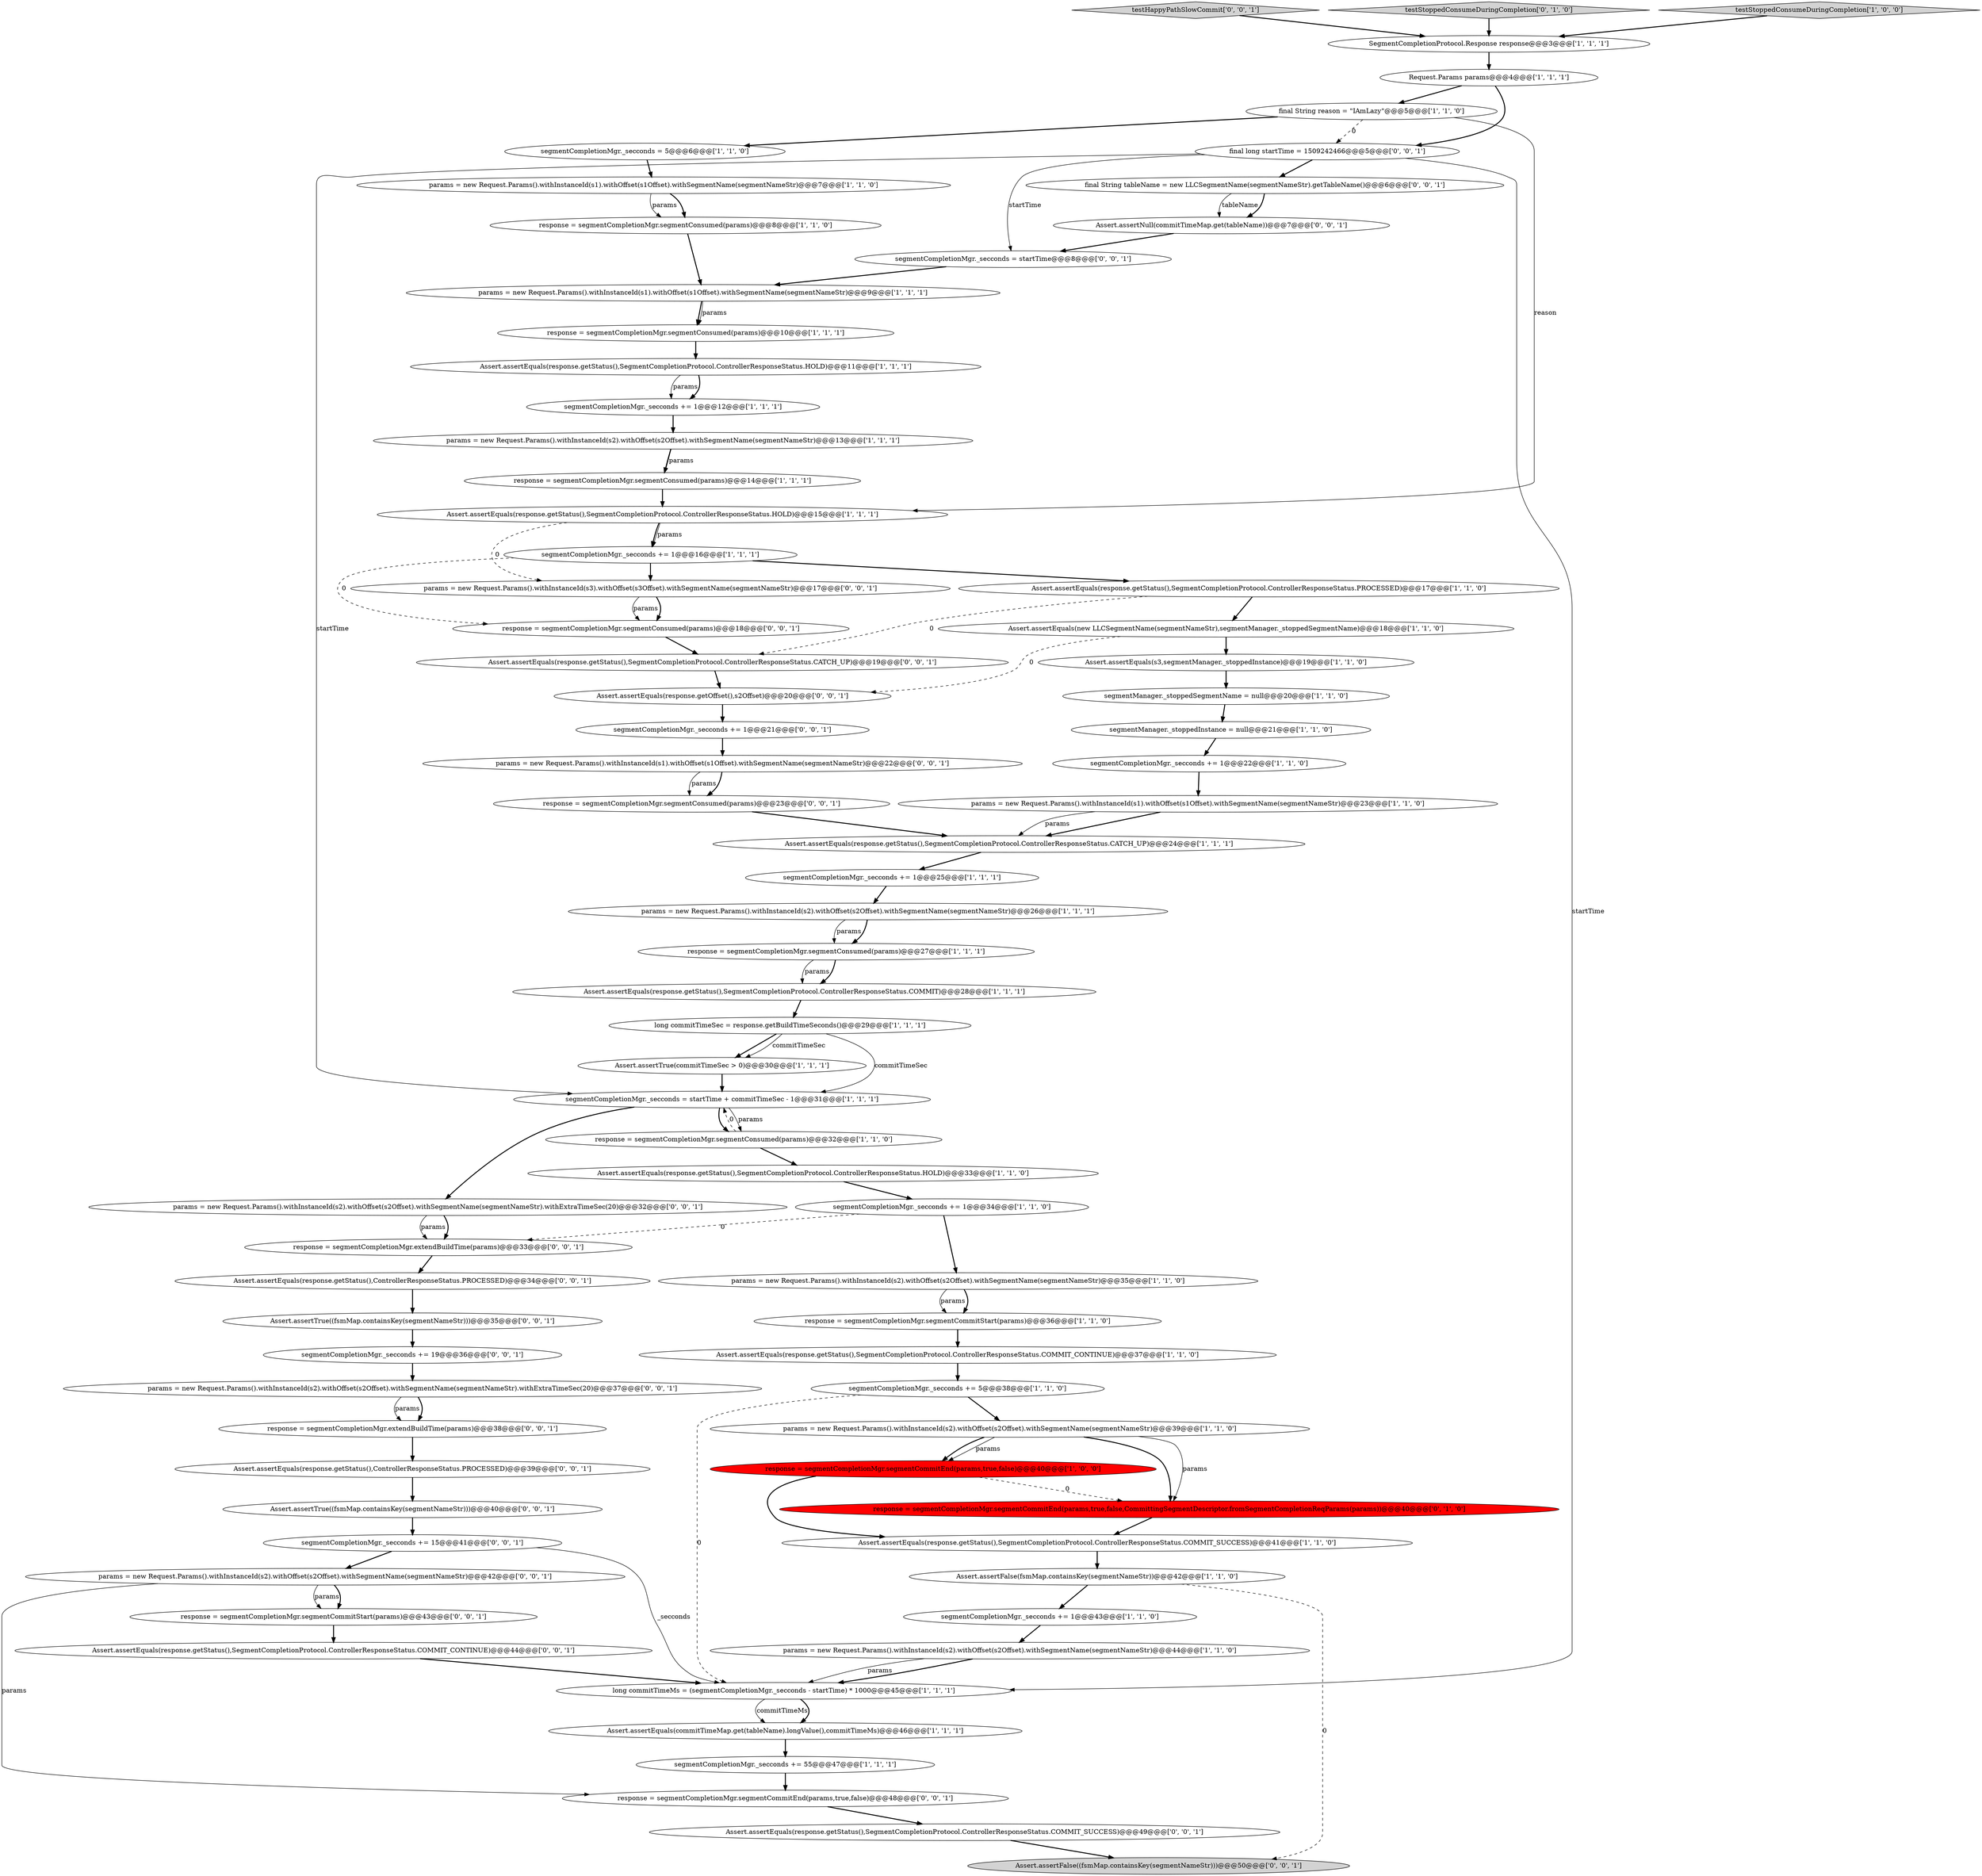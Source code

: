 digraph {
26 [style = filled, label = "Assert.assertEquals(response.getStatus(),SegmentCompletionProtocol.ControllerResponseStatus.COMMIT)@@@28@@@['1', '1', '1']", fillcolor = white, shape = ellipse image = "AAA0AAABBB1BBB"];
1 [style = filled, label = "params = new Request.Params().withInstanceId(s1).withOffset(s1Offset).withSegmentName(segmentNameStr)@@@9@@@['1', '1', '1']", fillcolor = white, shape = ellipse image = "AAA0AAABBB1BBB"];
30 [style = filled, label = "response = segmentCompletionMgr.segmentCommitEnd(params,true,false)@@@40@@@['1', '0', '0']", fillcolor = red, shape = ellipse image = "AAA1AAABBB1BBB"];
75 [style = filled, label = "segmentCompletionMgr._secconds += 15@@@41@@@['0', '0', '1']", fillcolor = white, shape = ellipse image = "AAA0AAABBB3BBB"];
72 [style = filled, label = "testHappyPathSlowCommit['0', '0', '1']", fillcolor = lightgray, shape = diamond image = "AAA0AAABBB3BBB"];
8 [style = filled, label = "params = new Request.Params().withInstanceId(s1).withOffset(s1Offset).withSegmentName(segmentNameStr)@@@23@@@['1', '1', '0']", fillcolor = white, shape = ellipse image = "AAA0AAABBB1BBB"];
60 [style = filled, label = "params = new Request.Params().withInstanceId(s2).withOffset(s2Offset).withSegmentName(segmentNameStr).withExtraTimeSec(20)@@@37@@@['0', '0', '1']", fillcolor = white, shape = ellipse image = "AAA0AAABBB3BBB"];
31 [style = filled, label = "response = segmentCompletionMgr.segmentConsumed(params)@@@27@@@['1', '1', '1']", fillcolor = white, shape = ellipse image = "AAA0AAABBB1BBB"];
41 [style = filled, label = "Assert.assertEquals(s3,segmentManager._stoppedInstance)@@@19@@@['1', '1', '0']", fillcolor = white, shape = ellipse image = "AAA0AAABBB1BBB"];
56 [style = filled, label = "Assert.assertEquals(response.getStatus(),ControllerResponseStatus.PROCESSED)@@@34@@@['0', '0', '1']", fillcolor = white, shape = ellipse image = "AAA0AAABBB3BBB"];
61 [style = filled, label = "response = segmentCompletionMgr.extendBuildTime(params)@@@33@@@['0', '0', '1']", fillcolor = white, shape = ellipse image = "AAA0AAABBB3BBB"];
68 [style = filled, label = "response = segmentCompletionMgr.extendBuildTime(params)@@@38@@@['0', '0', '1']", fillcolor = white, shape = ellipse image = "AAA0AAABBB3BBB"];
36 [style = filled, label = "SegmentCompletionProtocol.Response response@@@3@@@['1', '1', '1']", fillcolor = white, shape = ellipse image = "AAA0AAABBB1BBB"];
40 [style = filled, label = "segmentCompletionMgr._secconds += 1@@@43@@@['1', '1', '0']", fillcolor = white, shape = ellipse image = "AAA0AAABBB1BBB"];
57 [style = filled, label = "final long startTime = 1509242466@@@5@@@['0', '0', '1']", fillcolor = white, shape = ellipse image = "AAA0AAABBB3BBB"];
62 [style = filled, label = "Assert.assertTrue((fsmMap.containsKey(segmentNameStr)))@@@35@@@['0', '0', '1']", fillcolor = white, shape = ellipse image = "AAA0AAABBB3BBB"];
70 [style = filled, label = "response = segmentCompletionMgr.segmentCommitStart(params)@@@43@@@['0', '0', '1']", fillcolor = white, shape = ellipse image = "AAA0AAABBB3BBB"];
29 [style = filled, label = "Assert.assertEquals(response.getStatus(),SegmentCompletionProtocol.ControllerResponseStatus.CATCH_UP)@@@24@@@['1', '1', '1']", fillcolor = white, shape = ellipse image = "AAA0AAABBB1BBB"];
32 [style = filled, label = "params = new Request.Params().withInstanceId(s2).withOffset(s2Offset).withSegmentName(segmentNameStr)@@@13@@@['1', '1', '1']", fillcolor = white, shape = ellipse image = "AAA0AAABBB1BBB"];
52 [style = filled, label = "params = new Request.Params().withInstanceId(s2).withOffset(s2Offset).withSegmentName(segmentNameStr).withExtraTimeSec(20)@@@32@@@['0', '0', '1']", fillcolor = white, shape = ellipse image = "AAA0AAABBB3BBB"];
46 [style = filled, label = "response = segmentCompletionMgr.segmentCommitEnd(params,true,false,CommittingSegmentDescriptor.fromSegmentCompletionReqParams(params))@@@40@@@['0', '1', '0']", fillcolor = red, shape = ellipse image = "AAA1AAABBB2BBB"];
12 [style = filled, label = "segmentCompletionMgr._secconds += 1@@@34@@@['1', '1', '0']", fillcolor = white, shape = ellipse image = "AAA0AAABBB1BBB"];
13 [style = filled, label = "segmentManager._stoppedInstance = null@@@21@@@['1', '1', '0']", fillcolor = white, shape = ellipse image = "AAA0AAABBB1BBB"];
58 [style = filled, label = "final String tableName = new LLCSegmentName(segmentNameStr).getTableName()@@@6@@@['0', '0', '1']", fillcolor = white, shape = ellipse image = "AAA0AAABBB3BBB"];
69 [style = filled, label = "Assert.assertNull(commitTimeMap.get(tableName))@@@7@@@['0', '0', '1']", fillcolor = white, shape = ellipse image = "AAA0AAABBB3BBB"];
42 [style = filled, label = "segmentCompletionMgr._secconds += 1@@@16@@@['1', '1', '1']", fillcolor = white, shape = ellipse image = "AAA0AAABBB1BBB"];
28 [style = filled, label = "segmentManager._stoppedSegmentName = null@@@20@@@['1', '1', '0']", fillcolor = white, shape = ellipse image = "AAA0AAABBB1BBB"];
49 [style = filled, label = "Assert.assertEquals(response.getStatus(),SegmentCompletionProtocol.ControllerResponseStatus.COMMIT_CONTINUE)@@@44@@@['0', '0', '1']", fillcolor = white, shape = ellipse image = "AAA0AAABBB3BBB"];
4 [style = filled, label = "Assert.assertEquals(response.getStatus(),SegmentCompletionProtocol.ControllerResponseStatus.HOLD)@@@15@@@['1', '1', '1']", fillcolor = white, shape = ellipse image = "AAA0AAABBB1BBB"];
35 [style = filled, label = "params = new Request.Params().withInstanceId(s2).withOffset(s2Offset).withSegmentName(segmentNameStr)@@@35@@@['1', '1', '0']", fillcolor = white, shape = ellipse image = "AAA0AAABBB1BBB"];
39 [style = filled, label = "params = new Request.Params().withInstanceId(s2).withOffset(s2Offset).withSegmentName(segmentNameStr)@@@39@@@['1', '1', '0']", fillcolor = white, shape = ellipse image = "AAA0AAABBB1BBB"];
24 [style = filled, label = "long commitTimeMs = (segmentCompletionMgr._secconds - startTime) * 1000@@@45@@@['1', '1', '1']", fillcolor = white, shape = ellipse image = "AAA0AAABBB1BBB"];
54 [style = filled, label = "Assert.assertEquals(response.getStatus(),ControllerResponseStatus.PROCESSED)@@@39@@@['0', '0', '1']", fillcolor = white, shape = ellipse image = "AAA0AAABBB3BBB"];
59 [style = filled, label = "response = segmentCompletionMgr.segmentCommitEnd(params,true,false)@@@48@@@['0', '0', '1']", fillcolor = white, shape = ellipse image = "AAA0AAABBB3BBB"];
38 [style = filled, label = "response = segmentCompletionMgr.segmentConsumed(params)@@@8@@@['1', '1', '0']", fillcolor = white, shape = ellipse image = "AAA0AAABBB1BBB"];
51 [style = filled, label = "params = new Request.Params().withInstanceId(s2).withOffset(s2Offset).withSegmentName(segmentNameStr)@@@42@@@['0', '0', '1']", fillcolor = white, shape = ellipse image = "AAA0AAABBB3BBB"];
74 [style = filled, label = "response = segmentCompletionMgr.segmentConsumed(params)@@@23@@@['0', '0', '1']", fillcolor = white, shape = ellipse image = "AAA0AAABBB3BBB"];
71 [style = filled, label = "segmentCompletionMgr._secconds += 1@@@21@@@['0', '0', '1']", fillcolor = white, shape = ellipse image = "AAA0AAABBB3BBB"];
19 [style = filled, label = "Assert.assertFalse(fsmMap.containsKey(segmentNameStr))@@@42@@@['1', '1', '0']", fillcolor = white, shape = ellipse image = "AAA0AAABBB1BBB"];
3 [style = filled, label = "Assert.assertEquals(response.getStatus(),SegmentCompletionProtocol.ControllerResponseStatus.COMMIT_CONTINUE)@@@37@@@['1', '1', '0']", fillcolor = white, shape = ellipse image = "AAA0AAABBB1BBB"];
47 [style = filled, label = "testStoppedConsumeDuringCompletion['0', '1', '0']", fillcolor = lightgray, shape = diamond image = "AAA0AAABBB2BBB"];
53 [style = filled, label = "params = new Request.Params().withInstanceId(s1).withOffset(s1Offset).withSegmentName(segmentNameStr)@@@22@@@['0', '0', '1']", fillcolor = white, shape = ellipse image = "AAA0AAABBB3BBB"];
65 [style = filled, label = "segmentCompletionMgr._secconds += 19@@@36@@@['0', '0', '1']", fillcolor = white, shape = ellipse image = "AAA0AAABBB3BBB"];
63 [style = filled, label = "segmentCompletionMgr._secconds = startTime@@@8@@@['0', '0', '1']", fillcolor = white, shape = ellipse image = "AAA0AAABBB3BBB"];
34 [style = filled, label = "Assert.assertEquals(new LLCSegmentName(segmentNameStr),segmentManager._stoppedSegmentName)@@@18@@@['1', '1', '0']", fillcolor = white, shape = ellipse image = "AAA0AAABBB1BBB"];
20 [style = filled, label = "Request.Params params@@@4@@@['1', '1', '1']", fillcolor = white, shape = ellipse image = "AAA0AAABBB1BBB"];
14 [style = filled, label = "final String reason = \"IAmLazy\"@@@5@@@['1', '1', '0']", fillcolor = white, shape = ellipse image = "AAA0AAABBB1BBB"];
17 [style = filled, label = "params = new Request.Params().withInstanceId(s1).withOffset(s1Offset).withSegmentName(segmentNameStr)@@@7@@@['1', '1', '0']", fillcolor = white, shape = ellipse image = "AAA0AAABBB1BBB"];
15 [style = filled, label = "params = new Request.Params().withInstanceId(s2).withOffset(s2Offset).withSegmentName(segmentNameStr)@@@26@@@['1', '1', '1']", fillcolor = white, shape = ellipse image = "AAA0AAABBB1BBB"];
22 [style = filled, label = "testStoppedConsumeDuringCompletion['1', '0', '0']", fillcolor = lightgray, shape = diamond image = "AAA0AAABBB1BBB"];
55 [style = filled, label = "Assert.assertEquals(response.getStatus(),SegmentCompletionProtocol.ControllerResponseStatus.COMMIT_SUCCESS)@@@49@@@['0', '0', '1']", fillcolor = white, shape = ellipse image = "AAA0AAABBB3BBB"];
6 [style = filled, label = "segmentCompletionMgr._secconds = 5@@@6@@@['1', '1', '0']", fillcolor = white, shape = ellipse image = "AAA0AAABBB1BBB"];
73 [style = filled, label = "Assert.assertTrue((fsmMap.containsKey(segmentNameStr)))@@@40@@@['0', '0', '1']", fillcolor = white, shape = ellipse image = "AAA0AAABBB3BBB"];
9 [style = filled, label = "Assert.assertEquals(response.getStatus(),SegmentCompletionProtocol.ControllerResponseStatus.HOLD)@@@33@@@['1', '1', '0']", fillcolor = white, shape = ellipse image = "AAA0AAABBB1BBB"];
33 [style = filled, label = "long commitTimeSec = response.getBuildTimeSeconds()@@@29@@@['1', '1', '1']", fillcolor = white, shape = ellipse image = "AAA0AAABBB1BBB"];
23 [style = filled, label = "Assert.assertEquals(commitTimeMap.get(tableName).longValue(),commitTimeMs)@@@46@@@['1', '1', '1']", fillcolor = white, shape = ellipse image = "AAA0AAABBB1BBB"];
21 [style = filled, label = "segmentCompletionMgr._secconds += 1@@@25@@@['1', '1', '1']", fillcolor = white, shape = ellipse image = "AAA0AAABBB1BBB"];
18 [style = filled, label = "segmentCompletionMgr._secconds += 1@@@22@@@['1', '1', '0']", fillcolor = white, shape = ellipse image = "AAA0AAABBB1BBB"];
45 [style = filled, label = "segmentCompletionMgr._secconds += 5@@@38@@@['1', '1', '0']", fillcolor = white, shape = ellipse image = "AAA0AAABBB1BBB"];
48 [style = filled, label = "Assert.assertEquals(response.getOffset(),s2Offset)@@@20@@@['0', '0', '1']", fillcolor = white, shape = ellipse image = "AAA0AAABBB3BBB"];
37 [style = filled, label = "response = segmentCompletionMgr.segmentConsumed(params)@@@32@@@['1', '1', '0']", fillcolor = white, shape = ellipse image = "AAA0AAABBB1BBB"];
16 [style = filled, label = "Assert.assertTrue(commitTimeSec > 0)@@@30@@@['1', '1', '1']", fillcolor = white, shape = ellipse image = "AAA0AAABBB1BBB"];
5 [style = filled, label = "params = new Request.Params().withInstanceId(s2).withOffset(s2Offset).withSegmentName(segmentNameStr)@@@44@@@['1', '1', '0']", fillcolor = white, shape = ellipse image = "AAA0AAABBB1BBB"];
64 [style = filled, label = "response = segmentCompletionMgr.segmentConsumed(params)@@@18@@@['0', '0', '1']", fillcolor = white, shape = ellipse image = "AAA0AAABBB3BBB"];
10 [style = filled, label = "response = segmentCompletionMgr.segmentCommitStart(params)@@@36@@@['1', '1', '0']", fillcolor = white, shape = ellipse image = "AAA0AAABBB1BBB"];
66 [style = filled, label = "params = new Request.Params().withInstanceId(s3).withOffset(s3Offset).withSegmentName(segmentNameStr)@@@17@@@['0', '0', '1']", fillcolor = white, shape = ellipse image = "AAA0AAABBB3BBB"];
25 [style = filled, label = "Assert.assertEquals(response.getStatus(),SegmentCompletionProtocol.ControllerResponseStatus.HOLD)@@@11@@@['1', '1', '1']", fillcolor = white, shape = ellipse image = "AAA0AAABBB1BBB"];
0 [style = filled, label = "segmentCompletionMgr._secconds += 55@@@47@@@['1', '1', '1']", fillcolor = white, shape = ellipse image = "AAA0AAABBB1BBB"];
7 [style = filled, label = "response = segmentCompletionMgr.segmentConsumed(params)@@@14@@@['1', '1', '1']", fillcolor = white, shape = ellipse image = "AAA0AAABBB1BBB"];
44 [style = filled, label = "response = segmentCompletionMgr.segmentConsumed(params)@@@10@@@['1', '1', '1']", fillcolor = white, shape = ellipse image = "AAA0AAABBB1BBB"];
67 [style = filled, label = "Assert.assertEquals(response.getStatus(),SegmentCompletionProtocol.ControllerResponseStatus.CATCH_UP)@@@19@@@['0', '0', '1']", fillcolor = white, shape = ellipse image = "AAA0AAABBB3BBB"];
27 [style = filled, label = "Assert.assertEquals(response.getStatus(),SegmentCompletionProtocol.ControllerResponseStatus.COMMIT_SUCCESS)@@@41@@@['1', '1', '0']", fillcolor = white, shape = ellipse image = "AAA0AAABBB1BBB"];
2 [style = filled, label = "segmentCompletionMgr._secconds += 1@@@12@@@['1', '1', '1']", fillcolor = white, shape = ellipse image = "AAA0AAABBB1BBB"];
50 [style = filled, label = "Assert.assertFalse((fsmMap.containsKey(segmentNameStr)))@@@50@@@['0', '0', '1']", fillcolor = lightgray, shape = ellipse image = "AAA0AAABBB3BBB"];
11 [style = filled, label = "Assert.assertEquals(response.getStatus(),SegmentCompletionProtocol.ControllerResponseStatus.PROCESSED)@@@17@@@['1', '1', '0']", fillcolor = white, shape = ellipse image = "AAA0AAABBB1BBB"];
43 [style = filled, label = "segmentCompletionMgr._secconds = startTime + commitTimeSec - 1@@@31@@@['1', '1', '1']", fillcolor = white, shape = ellipse image = "AAA0AAABBB1BBB"];
39->46 [style = solid, label="params"];
65->60 [style = bold, label=""];
5->24 [style = solid, label="params"];
20->57 [style = bold, label=""];
58->69 [style = solid, label="tableName"];
61->56 [style = bold, label=""];
24->23 [style = solid, label="commitTimeMs"];
21->15 [style = bold, label=""];
67->48 [style = bold, label=""];
42->64 [style = dashed, label="0"];
57->58 [style = bold, label=""];
73->75 [style = bold, label=""];
36->20 [style = bold, label=""];
41->28 [style = bold, label=""];
37->9 [style = bold, label=""];
17->38 [style = bold, label=""];
49->24 [style = bold, label=""];
66->64 [style = bold, label=""];
62->65 [style = bold, label=""];
15->31 [style = solid, label="params"];
16->43 [style = bold, label=""];
60->68 [style = bold, label=""];
35->10 [style = bold, label=""];
27->19 [style = bold, label=""];
2->32 [style = bold, label=""];
25->2 [style = solid, label="params"];
33->16 [style = bold, label=""];
60->68 [style = solid, label="params"];
1->44 [style = bold, label=""];
63->1 [style = bold, label=""];
17->38 [style = solid, label="params"];
30->46 [style = dashed, label="0"];
53->74 [style = solid, label="params"];
30->27 [style = bold, label=""];
56->62 [style = bold, label=""];
66->64 [style = solid, label="params"];
20->14 [style = bold, label=""];
32->7 [style = bold, label=""];
12->35 [style = bold, label=""];
43->37 [style = solid, label="params"];
25->2 [style = bold, label=""];
75->24 [style = solid, label="_secconds"];
4->66 [style = dashed, label="0"];
40->5 [style = bold, label=""];
15->31 [style = bold, label=""];
59->55 [style = bold, label=""];
51->59 [style = solid, label="params"];
47->36 [style = bold, label=""];
14->6 [style = bold, label=""];
13->18 [style = bold, label=""];
14->4 [style = solid, label="reason"];
6->17 [style = bold, label=""];
57->63 [style = solid, label="startTime"];
39->46 [style = bold, label=""];
54->73 [style = bold, label=""];
52->61 [style = bold, label=""];
4->42 [style = solid, label="params"];
3->45 [style = bold, label=""];
7->4 [style = bold, label=""];
33->16 [style = solid, label="commitTimeSec"];
31->26 [style = solid, label="params"];
23->0 [style = bold, label=""];
35->10 [style = solid, label="params"];
34->48 [style = dashed, label="0"];
71->53 [style = bold, label=""];
29->21 [style = bold, label=""];
38->1 [style = bold, label=""];
31->26 [style = bold, label=""];
33->43 [style = solid, label="commitTimeSec"];
42->11 [style = bold, label=""];
53->74 [style = bold, label=""];
5->24 [style = bold, label=""];
72->36 [style = bold, label=""];
44->25 [style = bold, label=""];
19->50 [style = dashed, label="0"];
55->50 [style = bold, label=""];
18->8 [style = bold, label=""];
9->12 [style = bold, label=""];
64->67 [style = bold, label=""];
39->30 [style = solid, label="params"];
19->40 [style = bold, label=""];
8->29 [style = solid, label="params"];
1->44 [style = solid, label="params"];
45->39 [style = bold, label=""];
0->59 [style = bold, label=""];
70->49 [style = bold, label=""];
24->23 [style = bold, label=""];
51->70 [style = solid, label="params"];
74->29 [style = bold, label=""];
42->66 [style = bold, label=""];
4->42 [style = bold, label=""];
10->3 [style = bold, label=""];
28->13 [style = bold, label=""];
48->71 [style = bold, label=""];
57->43 [style = solid, label="startTime"];
34->41 [style = bold, label=""];
43->37 [style = bold, label=""];
43->52 [style = bold, label=""];
14->57 [style = dashed, label="0"];
45->24 [style = dashed, label="0"];
75->51 [style = bold, label=""];
37->43 [style = dashed, label="0"];
58->69 [style = bold, label=""];
39->30 [style = bold, label=""];
32->7 [style = solid, label="params"];
51->70 [style = bold, label=""];
11->34 [style = bold, label=""];
11->67 [style = dashed, label="0"];
57->24 [style = solid, label="startTime"];
22->36 [style = bold, label=""];
46->27 [style = bold, label=""];
52->61 [style = solid, label="params"];
12->61 [style = dashed, label="0"];
26->33 [style = bold, label=""];
68->54 [style = bold, label=""];
8->29 [style = bold, label=""];
69->63 [style = bold, label=""];
}
